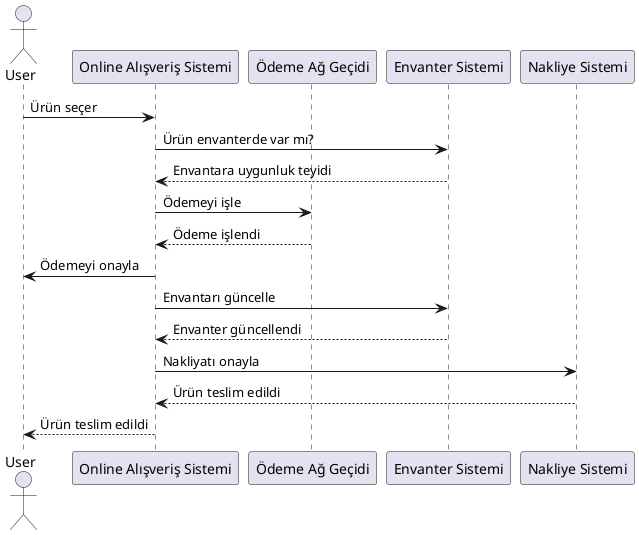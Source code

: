 @startuml

actor User
participant "Online Alışveriş Sistemi" as Shop
participant "Ödeme Ağ Geçidi" as PaymentGateway
participant "Envanter Sistemi" as InventorySystem
participant "Nakliye Sistemi" as ShippingSystem

User -> Shop: Ürün seçer
Shop -> InventorySystem: Ürün envanterde var mı?
InventorySystem --> Shop: Envantara uygunluk teyidi
Shop -> PaymentGateway: Ödemeyi işle
PaymentGateway --> Shop: Ödeme işlendi
Shop -> User: Ödemeyi onayla
Shop -> InventorySystem: Envantarı güncelle
InventorySystem --> Shop: Envanter güncellendi
Shop -> ShippingSystem: Nakliyatı onayla
ShippingSystem --> Shop: Ürün teslim edildi
Shop --> User: Ürün teslim edildi

@enduml

